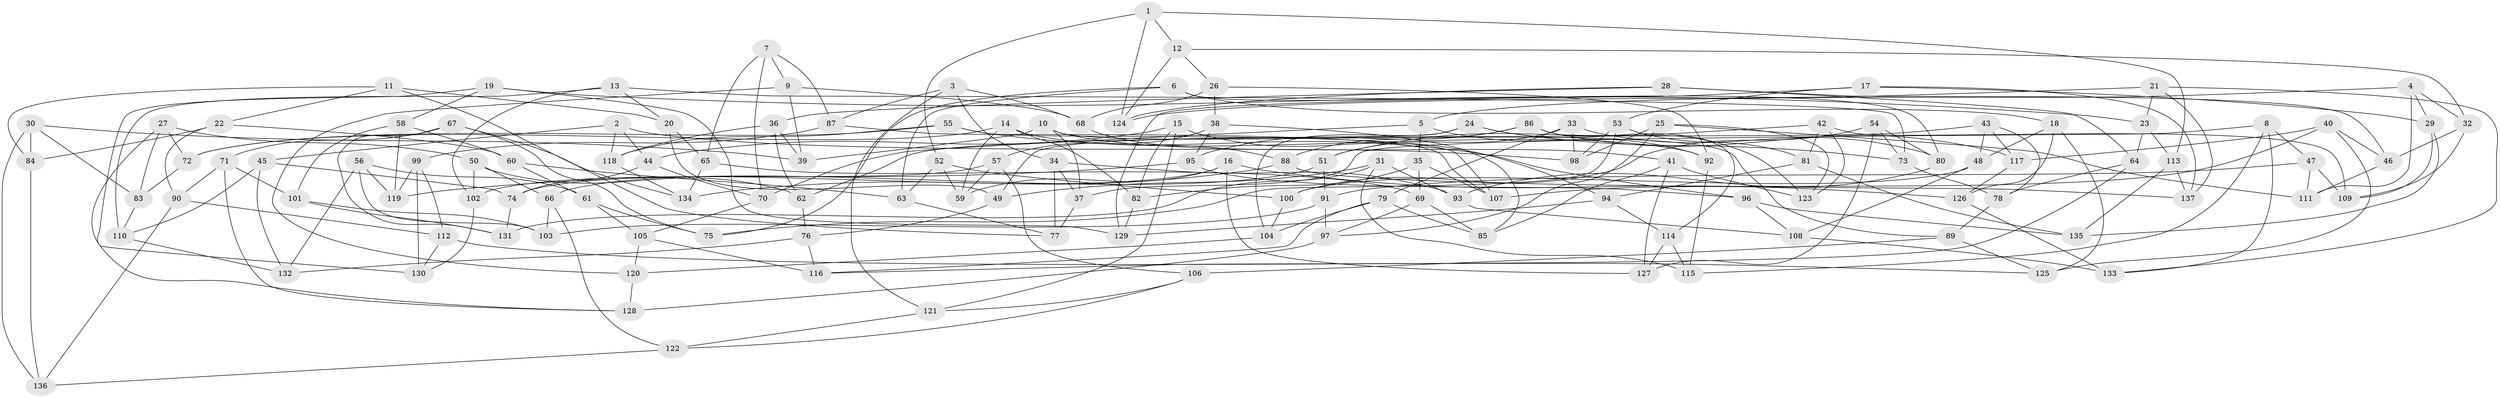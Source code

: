 // coarse degree distribution, {6: 0.5232558139534884, 4: 0.38372093023255816, 5: 0.05813953488372093, 3: 0.03488372093023256}
// Generated by graph-tools (version 1.1) at 2025/42/03/06/25 10:42:21]
// undirected, 137 vertices, 274 edges
graph export_dot {
graph [start="1"]
  node [color=gray90,style=filled];
  1;
  2;
  3;
  4;
  5;
  6;
  7;
  8;
  9;
  10;
  11;
  12;
  13;
  14;
  15;
  16;
  17;
  18;
  19;
  20;
  21;
  22;
  23;
  24;
  25;
  26;
  27;
  28;
  29;
  30;
  31;
  32;
  33;
  34;
  35;
  36;
  37;
  38;
  39;
  40;
  41;
  42;
  43;
  44;
  45;
  46;
  47;
  48;
  49;
  50;
  51;
  52;
  53;
  54;
  55;
  56;
  57;
  58;
  59;
  60;
  61;
  62;
  63;
  64;
  65;
  66;
  67;
  68;
  69;
  70;
  71;
  72;
  73;
  74;
  75;
  76;
  77;
  78;
  79;
  80;
  81;
  82;
  83;
  84;
  85;
  86;
  87;
  88;
  89;
  90;
  91;
  92;
  93;
  94;
  95;
  96;
  97;
  98;
  99;
  100;
  101;
  102;
  103;
  104;
  105;
  106;
  107;
  108;
  109;
  110;
  111;
  112;
  113;
  114;
  115;
  116;
  117;
  118;
  119;
  120;
  121;
  122;
  123;
  124;
  125;
  126;
  127;
  128;
  129;
  130;
  131;
  132;
  133;
  134;
  135;
  136;
  137;
  1 -- 52;
  1 -- 12;
  1 -- 124;
  1 -- 113;
  2 -- 44;
  2 -- 45;
  2 -- 98;
  2 -- 118;
  3 -- 121;
  3 -- 87;
  3 -- 34;
  3 -- 68;
  4 -- 29;
  4 -- 32;
  4 -- 111;
  4 -- 5;
  5 -- 35;
  5 -- 92;
  5 -- 70;
  6 -- 75;
  6 -- 63;
  6 -- 18;
  6 -- 80;
  7 -- 87;
  7 -- 70;
  7 -- 65;
  7 -- 9;
  8 -- 37;
  8 -- 133;
  8 -- 115;
  8 -- 47;
  9 -- 120;
  9 -- 39;
  9 -- 68;
  10 -- 41;
  10 -- 37;
  10 -- 39;
  10 -- 89;
  11 -- 77;
  11 -- 22;
  11 -- 20;
  11 -- 84;
  12 -- 26;
  12 -- 124;
  12 -- 32;
  13 -- 110;
  13 -- 102;
  13 -- 20;
  13 -- 73;
  14 -- 92;
  14 -- 72;
  14 -- 82;
  14 -- 59;
  15 -- 94;
  15 -- 44;
  15 -- 82;
  15 -- 121;
  16 -- 127;
  16 -- 74;
  16 -- 59;
  16 -- 126;
  17 -- 137;
  17 -- 129;
  17 -- 29;
  17 -- 53;
  18 -- 125;
  18 -- 48;
  18 -- 126;
  19 -- 129;
  19 -- 23;
  19 -- 130;
  19 -- 58;
  20 -- 65;
  20 -- 49;
  21 -- 133;
  21 -- 124;
  21 -- 23;
  21 -- 137;
  22 -- 84;
  22 -- 60;
  22 -- 90;
  23 -- 64;
  23 -- 113;
  24 -- 104;
  24 -- 73;
  24 -- 49;
  24 -- 123;
  25 -- 97;
  25 -- 123;
  25 -- 98;
  25 -- 111;
  26 -- 68;
  26 -- 38;
  26 -- 92;
  27 -- 83;
  27 -- 50;
  27 -- 128;
  27 -- 72;
  28 -- 64;
  28 -- 36;
  28 -- 124;
  28 -- 46;
  29 -- 135;
  29 -- 109;
  30 -- 39;
  30 -- 84;
  30 -- 83;
  30 -- 136;
  31 -- 131;
  31 -- 93;
  31 -- 49;
  31 -- 115;
  32 -- 109;
  32 -- 46;
  33 -- 80;
  33 -- 79;
  33 -- 98;
  33 -- 51;
  34 -- 77;
  34 -- 37;
  34 -- 93;
  35 -- 107;
  35 -- 69;
  35 -- 82;
  36 -- 62;
  36 -- 39;
  36 -- 118;
  37 -- 77;
  38 -- 95;
  38 -- 57;
  38 -- 85;
  40 -- 117;
  40 -- 46;
  40 -- 107;
  40 -- 125;
  41 -- 123;
  41 -- 127;
  41 -- 85;
  42 -- 109;
  42 -- 123;
  42 -- 51;
  42 -- 81;
  43 -- 117;
  43 -- 48;
  43 -- 78;
  43 -- 62;
  44 -- 74;
  44 -- 70;
  45 -- 132;
  45 -- 110;
  45 -- 74;
  46 -- 111;
  47 -- 91;
  47 -- 111;
  47 -- 109;
  48 -- 108;
  48 -- 100;
  49 -- 76;
  50 -- 102;
  50 -- 62;
  50 -- 66;
  51 -- 91;
  51 -- 66;
  52 -- 100;
  52 -- 59;
  52 -- 63;
  53 -- 75;
  53 -- 81;
  53 -- 98;
  54 -- 80;
  54 -- 100;
  54 -- 127;
  54 -- 73;
  55 -- 96;
  55 -- 107;
  55 -- 118;
  55 -- 72;
  56 -- 61;
  56 -- 119;
  56 -- 132;
  56 -- 103;
  57 -- 106;
  57 -- 59;
  57 -- 102;
  58 -- 101;
  58 -- 119;
  58 -- 60;
  60 -- 61;
  60 -- 63;
  61 -- 105;
  61 -- 75;
  62 -- 76;
  63 -- 77;
  64 -- 78;
  64 -- 116;
  65 -- 69;
  65 -- 134;
  66 -- 103;
  66 -- 122;
  67 -- 131;
  67 -- 71;
  67 -- 75;
  67 -- 134;
  68 -- 88;
  69 -- 97;
  69 -- 85;
  70 -- 105;
  71 -- 101;
  71 -- 90;
  71 -- 128;
  72 -- 83;
  73 -- 78;
  74 -- 131;
  76 -- 116;
  76 -- 132;
  78 -- 89;
  79 -- 116;
  79 -- 104;
  79 -- 85;
  80 -- 93;
  81 -- 94;
  81 -- 135;
  82 -- 129;
  83 -- 110;
  84 -- 136;
  86 -- 114;
  86 -- 88;
  86 -- 117;
  86 -- 95;
  87 -- 107;
  87 -- 99;
  88 -- 134;
  88 -- 137;
  89 -- 125;
  89 -- 106;
  90 -- 136;
  90 -- 112;
  91 -- 103;
  91 -- 97;
  92 -- 115;
  93 -- 108;
  94 -- 114;
  94 -- 129;
  95 -- 96;
  95 -- 119;
  96 -- 135;
  96 -- 108;
  97 -- 128;
  99 -- 112;
  99 -- 119;
  99 -- 130;
  100 -- 104;
  101 -- 131;
  101 -- 103;
  102 -- 130;
  104 -- 120;
  105 -- 116;
  105 -- 120;
  106 -- 121;
  106 -- 122;
  108 -- 133;
  110 -- 132;
  112 -- 125;
  112 -- 130;
  113 -- 135;
  113 -- 137;
  114 -- 115;
  114 -- 127;
  117 -- 126;
  118 -- 134;
  120 -- 128;
  121 -- 122;
  122 -- 136;
  126 -- 133;
}
